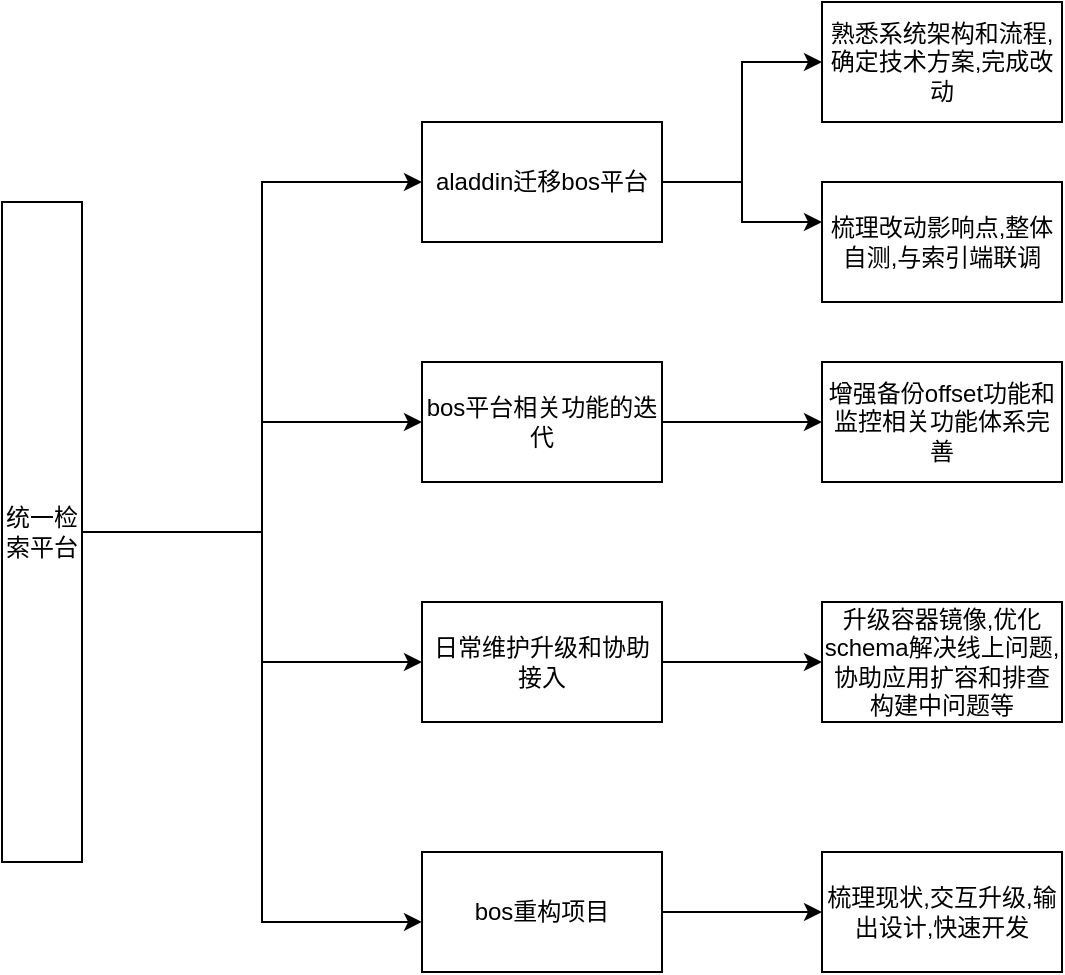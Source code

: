 <mxfile version="14.5.1" type="github"><diagram id="Yjjd4iymPNlZoRnGIAg2" name="Page-1"><mxGraphModel dx="1273" dy="592" grid="1" gridSize="10" guides="1" tooltips="1" connect="1" arrows="1" fold="1" page="1" pageScale="1" pageWidth="827" pageHeight="1169" math="0" shadow="0"><root><mxCell id="0"/><mxCell id="1" parent="0"/><mxCell id="y3p8oQp4nrf6NhNMhpHg-13" style="edgeStyle=orthogonalEdgeStyle;rounded=0;orthogonalLoop=1;jettySize=auto;html=1;entryX=0;entryY=0.5;entryDx=0;entryDy=0;" parent="1" source="y3p8oQp4nrf6NhNMhpHg-9" target="y3p8oQp4nrf6NhNMhpHg-10" edge="1"><mxGeometry relative="1" as="geometry"><Array as="points"><mxPoint x="170" y="357"/><mxPoint x="170" y="182"/></Array></mxGeometry></mxCell><mxCell id="y3p8oQp4nrf6NhNMhpHg-14" style="edgeStyle=orthogonalEdgeStyle;rounded=0;orthogonalLoop=1;jettySize=auto;html=1;entryX=0;entryY=0.5;entryDx=0;entryDy=0;" parent="1" source="y3p8oQp4nrf6NhNMhpHg-9" target="y3p8oQp4nrf6NhNMhpHg-11" edge="1"><mxGeometry relative="1" as="geometry"><Array as="points"><mxPoint x="170" y="357"/><mxPoint x="170" y="302"/></Array></mxGeometry></mxCell><mxCell id="y3p8oQp4nrf6NhNMhpHg-15" style="edgeStyle=orthogonalEdgeStyle;rounded=0;orthogonalLoop=1;jettySize=auto;html=1;entryX=0;entryY=0.583;entryDx=0;entryDy=0;entryPerimeter=0;" parent="1" source="y3p8oQp4nrf6NhNMhpHg-9" target="y3p8oQp4nrf6NhNMhpHg-12" edge="1"><mxGeometry relative="1" as="geometry"><mxPoint x="240" y="552" as="targetPoint"/><Array as="points"><mxPoint x="170" y="357"/><mxPoint x="170" y="552"/></Array></mxGeometry></mxCell><mxCell id="y3p8oQp4nrf6NhNMhpHg-21" style="edgeStyle=orthogonalEdgeStyle;rounded=0;orthogonalLoop=1;jettySize=auto;html=1;entryX=0;entryY=0.5;entryDx=0;entryDy=0;" parent="1" source="y3p8oQp4nrf6NhNMhpHg-9" target="y3p8oQp4nrf6NhNMhpHg-20" edge="1"><mxGeometry relative="1" as="geometry"><Array as="points"><mxPoint x="170" y="357"/><mxPoint x="170" y="422"/></Array></mxGeometry></mxCell><mxCell id="y3p8oQp4nrf6NhNMhpHg-9" value="统一检索平台" style="rounded=0;whiteSpace=wrap;html=1;" parent="1" vertex="1"><mxGeometry x="40" y="192" width="40" height="330" as="geometry"/></mxCell><mxCell id="y3p8oQp4nrf6NhNMhpHg-17" value="" style="edgeStyle=orthogonalEdgeStyle;rounded=0;orthogonalLoop=1;jettySize=auto;html=1;" parent="1" source="y3p8oQp4nrf6NhNMhpHg-10" target="y3p8oQp4nrf6NhNMhpHg-16" edge="1"><mxGeometry relative="1" as="geometry"><Array as="points"><mxPoint x="410" y="182"/><mxPoint x="410" y="202"/></Array></mxGeometry></mxCell><mxCell id="y3p8oQp4nrf6NhNMhpHg-22" style="edgeStyle=orthogonalEdgeStyle;rounded=0;orthogonalLoop=1;jettySize=auto;html=1;entryX=0;entryY=0.5;entryDx=0;entryDy=0;" parent="1" source="y3p8oQp4nrf6NhNMhpHg-10" target="y3p8oQp4nrf6NhNMhpHg-18" edge="1"><mxGeometry relative="1" as="geometry"/></mxCell><mxCell id="y3p8oQp4nrf6NhNMhpHg-10" value="aladdin迁移bos平台" style="rounded=0;whiteSpace=wrap;html=1;" parent="1" vertex="1"><mxGeometry x="250" y="152" width="120" height="60" as="geometry"/></mxCell><mxCell id="y3p8oQp4nrf6NhNMhpHg-16" value="梳理改动影响点,整体自测,与索引端联调" style="rounded=0;whiteSpace=wrap;html=1;" parent="1" vertex="1"><mxGeometry x="450" y="182" width="120" height="60" as="geometry"/></mxCell><mxCell id="y3p8oQp4nrf6NhNMhpHg-24" value="" style="edgeStyle=orthogonalEdgeStyle;rounded=0;orthogonalLoop=1;jettySize=auto;html=1;" parent="1" source="y3p8oQp4nrf6NhNMhpHg-11" target="y3p8oQp4nrf6NhNMhpHg-23" edge="1"><mxGeometry relative="1" as="geometry"/></mxCell><mxCell id="y3p8oQp4nrf6NhNMhpHg-11" value="bos平台相关功能的迭代" style="rounded=0;whiteSpace=wrap;html=1;" parent="1" vertex="1"><mxGeometry x="250" y="272" width="120" height="60" as="geometry"/></mxCell><mxCell id="y3p8oQp4nrf6NhNMhpHg-29" value="" style="edgeStyle=orthogonalEdgeStyle;rounded=0;orthogonalLoop=1;jettySize=auto;html=1;" parent="1" source="y3p8oQp4nrf6NhNMhpHg-12" target="y3p8oQp4nrf6NhNMhpHg-26" edge="1"><mxGeometry relative="1" as="geometry"/></mxCell><mxCell id="y3p8oQp4nrf6NhNMhpHg-12" value="bos重构项目" style="rounded=0;whiteSpace=wrap;html=1;" parent="1" vertex="1"><mxGeometry x="250" y="517" width="120" height="60" as="geometry"/></mxCell><mxCell id="y3p8oQp4nrf6NhNMhpHg-18" value="熟悉系统架构和流程,确定技术方案,完成改动" style="rounded=0;whiteSpace=wrap;html=1;" parent="1" vertex="1"><mxGeometry x="450" y="92" width="120" height="60" as="geometry"/></mxCell><mxCell id="y3p8oQp4nrf6NhNMhpHg-28" value="" style="edgeStyle=orthogonalEdgeStyle;rounded=0;orthogonalLoop=1;jettySize=auto;html=1;" parent="1" source="y3p8oQp4nrf6NhNMhpHg-20" target="y3p8oQp4nrf6NhNMhpHg-25" edge="1"><mxGeometry relative="1" as="geometry"/></mxCell><mxCell id="y3p8oQp4nrf6NhNMhpHg-20" value="日常维护升级和协助接入" style="rounded=0;whiteSpace=wrap;html=1;" parent="1" vertex="1"><mxGeometry x="250" y="392" width="120" height="60" as="geometry"/></mxCell><mxCell id="y3p8oQp4nrf6NhNMhpHg-23" value="增强备份offset功能和监控相关功能体系完善" style="rounded=0;whiteSpace=wrap;html=1;" parent="1" vertex="1"><mxGeometry x="450" y="272" width="120" height="60" as="geometry"/></mxCell><mxCell id="y3p8oQp4nrf6NhNMhpHg-25" value="升级容器镜像,优化schema解决线上问题,协助应用扩容和排查构建中问题等" style="rounded=0;whiteSpace=wrap;html=1;" parent="1" vertex="1"><mxGeometry x="450" y="392" width="120" height="60" as="geometry"/></mxCell><mxCell id="y3p8oQp4nrf6NhNMhpHg-26" value="梳理现状,交互升级,输出设计,快速开发" style="rounded=0;whiteSpace=wrap;html=1;" parent="1" vertex="1"><mxGeometry x="450" y="517" width="120" height="60" as="geometry"/></mxCell></root></mxGraphModel></diagram></mxfile>